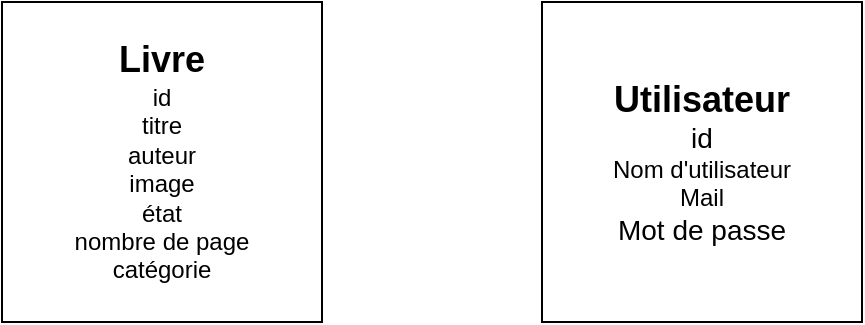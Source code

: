 <mxfile>
    <diagram id="Vr-P5yf6DIfk6tMrT1Dd" name="Page-1">
        <mxGraphModel dx="482" dy="570" grid="1" gridSize="10" guides="1" tooltips="1" connect="1" arrows="1" fold="1" page="1" pageScale="1" pageWidth="850" pageHeight="1100" math="0" shadow="0">
            <root>
                <mxCell id="0"/>
                <mxCell id="1" parent="0"/>
                <object label="&lt;b&gt;&lt;font style=&quot;font-size: 18px;&quot;&gt;Livre&lt;br&gt;&lt;/font&gt;&lt;/b&gt;id&lt;br&gt;titre&lt;br&gt;auteur&lt;br&gt;image&lt;br&gt;état&lt;br&gt;nombre de page&lt;br&gt;catégorie" bookComponent="" placeholders="1" id="2">
                    <mxCell style="rounded=0;whiteSpace=wrap;html=1;" vertex="1" parent="1">
                        <mxGeometry x="170" y="90" width="160" height="160" as="geometry"/>
                    </mxCell>
                </object>
                <mxCell id="3" value="&lt;font style=&quot;&quot;&gt;&lt;span style=&quot;font-weight: bold; font-size: 18px;&quot;&gt;Utilisateur&lt;/span&gt;&lt;br&gt;&lt;font style=&quot;font-size: 14px;&quot;&gt;id&lt;br&gt;&lt;/font&gt;Nom d'utilisateur&lt;br&gt;Mail&lt;br&gt;&lt;font style=&quot;font-size: 14px;&quot;&gt;Mot de passe&lt;/font&gt;&lt;br&gt;&lt;/font&gt;" style="rounded=0;whiteSpace=wrap;html=1;" vertex="1" parent="1">
                    <mxGeometry x="440" y="90" width="160" height="160" as="geometry"/>
                </mxCell>
            </root>
        </mxGraphModel>
    </diagram>
</mxfile>